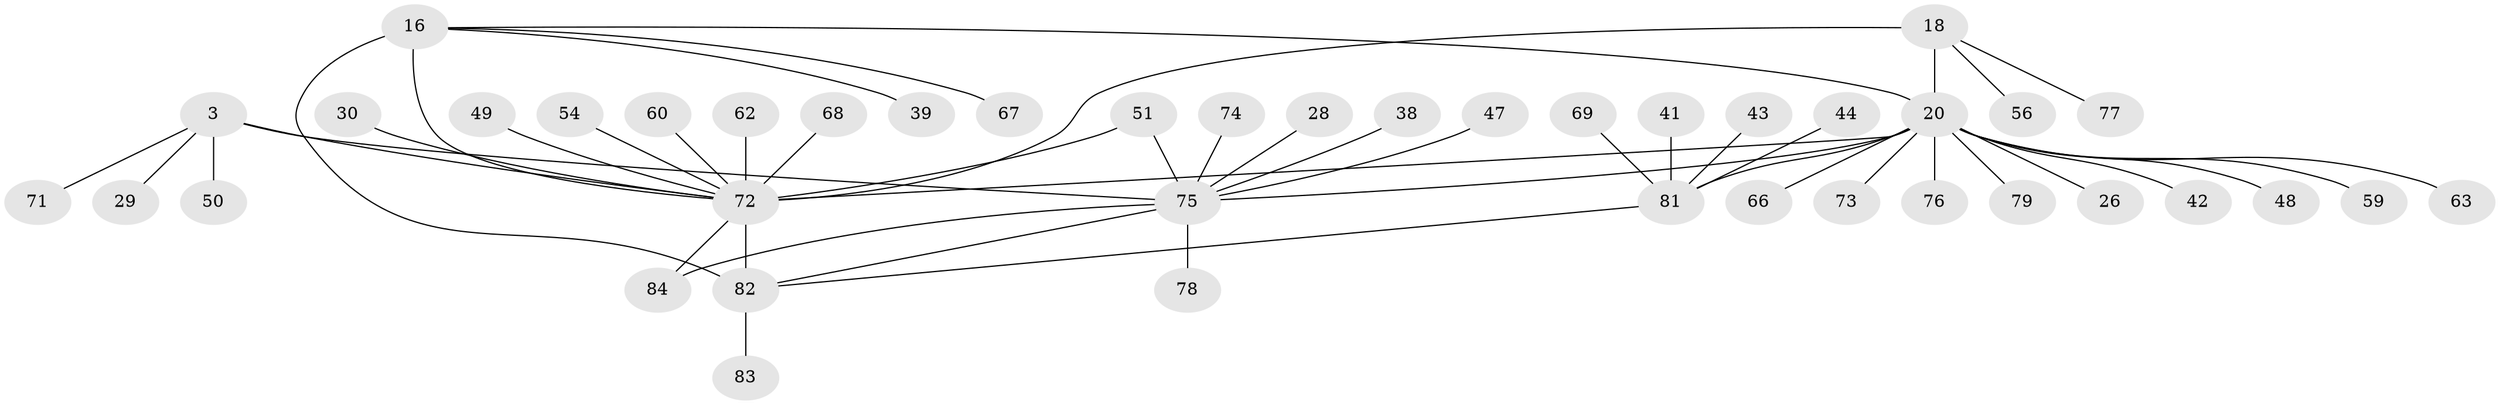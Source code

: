 // original degree distribution, {9: 0.023809523809523808, 6: 0.08333333333333333, 4: 0.047619047619047616, 8: 0.011904761904761904, 11: 0.023809523809523808, 7: 0.03571428571428571, 5: 0.011904761904761904, 10: 0.011904761904761904, 3: 0.03571428571428571, 2: 0.15476190476190477, 1: 0.5595238095238095}
// Generated by graph-tools (version 1.1) at 2025/54/03/09/25 04:54:20]
// undirected, 42 vertices, 49 edges
graph export_dot {
graph [start="1"]
  node [color=gray90,style=filled];
  3 [super="+2"];
  16 [super="+13"];
  18 [super="+17"];
  20 [super="+19+8"];
  26;
  28;
  29;
  30;
  38;
  39;
  41;
  42;
  43;
  44;
  47;
  48;
  49;
  50;
  51 [super="+34+37"];
  54;
  56;
  59;
  60;
  62;
  63;
  66 [super="+27"];
  67;
  68 [super="+52+55"];
  69;
  71;
  72 [super="+40+65+24+25+12"];
  73 [super="+21"];
  74 [super="+22+36+53"];
  75 [super="+4"];
  76 [super="+64"];
  77;
  78;
  79 [super="+70"];
  81 [super="+6"];
  82 [super="+80"];
  83;
  84 [super="+46"];
  3 -- 50;
  3 -- 71;
  3 -- 29;
  3 -- 75 [weight=4];
  3 -- 72;
  16 -- 67;
  16 -- 39;
  16 -- 20;
  16 -- 72 [weight=4];
  16 -- 82;
  18 -- 20 [weight=4];
  18 -- 56;
  18 -- 77;
  18 -- 72;
  20 -- 42;
  20 -- 63 [weight=2];
  20 -- 59;
  20 -- 75 [weight=3];
  20 -- 66;
  20 -- 76;
  20 -- 26;
  20 -- 73;
  20 -- 79;
  20 -- 48;
  20 -- 72 [weight=4];
  20 -- 81 [weight=4];
  28 -- 75;
  30 -- 72;
  38 -- 75;
  41 -- 81;
  43 -- 81;
  44 -- 81;
  47 -- 75;
  49 -- 72;
  51 -- 75;
  51 -- 72;
  54 -- 72;
  60 -- 72;
  62 -- 72;
  68 -- 72;
  69 -- 81;
  72 -- 82 [weight=4];
  72 -- 84;
  74 -- 75;
  75 -- 78;
  75 -- 84;
  75 -- 82;
  81 -- 82;
  82 -- 83;
}
